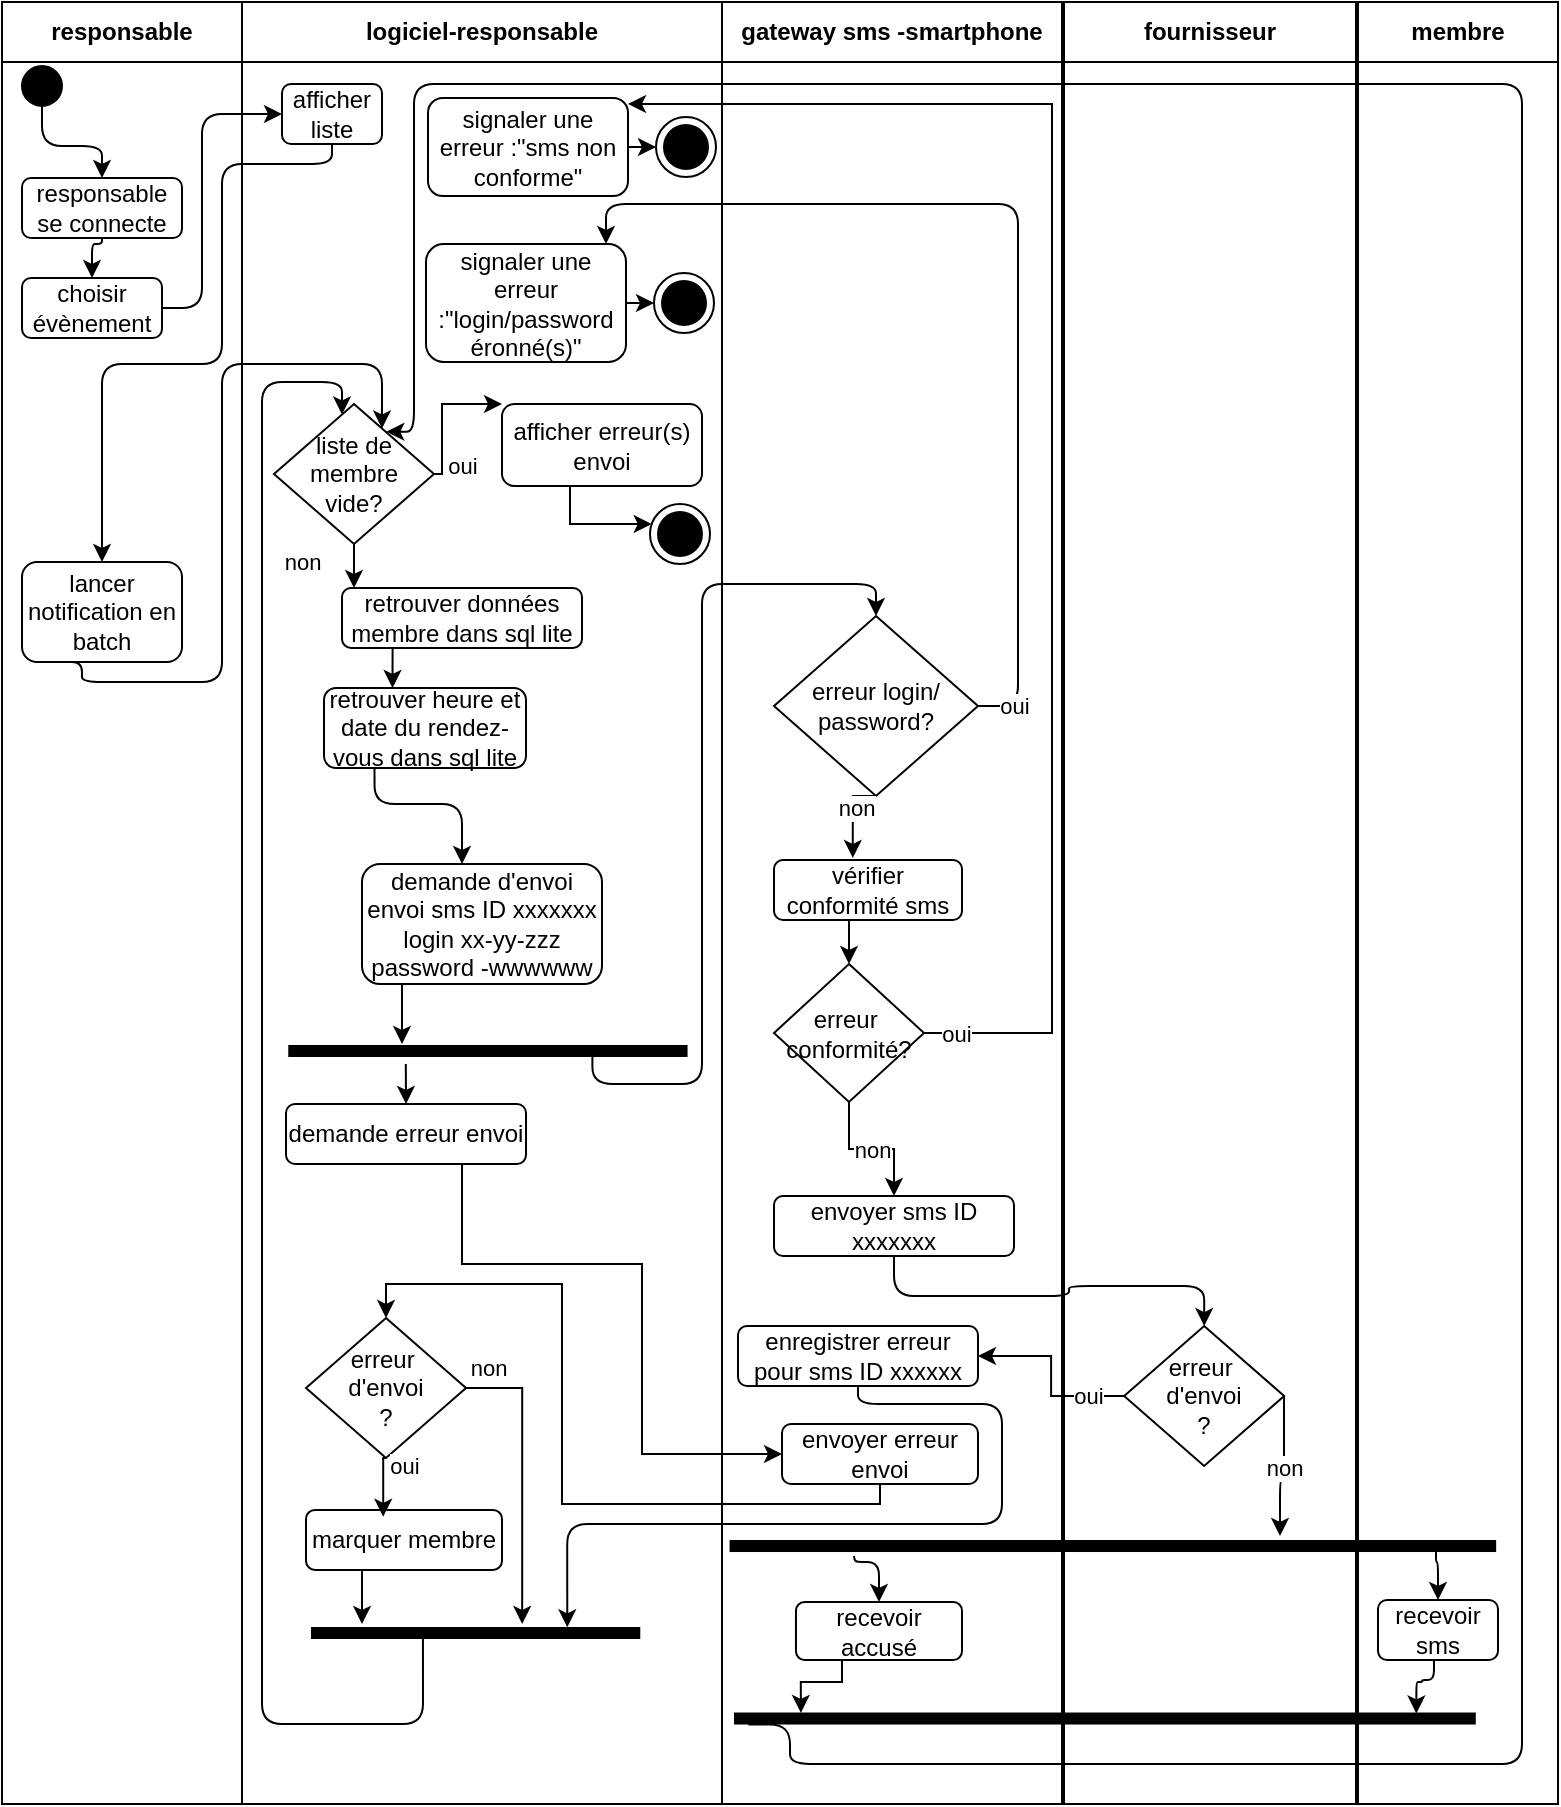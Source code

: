 <mxfile version="28.0.7">
  <diagram id="notif_mgmt" name="Processus Notifications Smartphone">
    <mxGraphModel dx="859" dy="497" grid="1" gridSize="10" guides="1" tooltips="1" connect="1" arrows="1" fold="1" page="1" pageScale="1" pageWidth="827" pageHeight="1169" math="0" shadow="0">
      <root>
        <mxCell id="0" />
        <mxCell id="1" parent="0" />
        <mxCell id="uwba3ZZ28lFhngSsPRKG-215" value="gateway sms -smartphone" style="swimlane;whiteSpace=wrap;html=1;movable=1;resizable=1;rotatable=1;deletable=1;editable=1;locked=0;connectable=1;startSize=30;" parent="1" vertex="1">
          <mxGeometry x="370" y="179" width="170" height="901" as="geometry" />
        </mxCell>
        <mxCell id="uwba3ZZ28lFhngSsPRKG-231" value="envoyer sms ID xxxxxxx" style="rounded=1;whiteSpace=wrap;html=1;" parent="uwba3ZZ28lFhngSsPRKG-215" vertex="1">
          <mxGeometry x="26" y="597" width="120" height="30" as="geometry" />
        </mxCell>
        <mxCell id="uwba3ZZ28lFhngSsPRKG-242" value="enregistrer erreur pour sms ID xxxxxx" style="rounded=1;whiteSpace=wrap;html=1;" parent="uwba3ZZ28lFhngSsPRKG-215" vertex="1">
          <mxGeometry x="8" y="662" width="120" height="30" as="geometry" />
        </mxCell>
        <mxCell id="uwba3ZZ28lFhngSsPRKG-244" value="erreur login/&lt;div&gt;password?&lt;/div&gt;" style="rhombus;whiteSpace=wrap;html=1;" parent="uwba3ZZ28lFhngSsPRKG-215" vertex="1">
          <mxGeometry x="26" y="307" width="102" height="90" as="geometry" />
        </mxCell>
        <mxCell id="uwba3ZZ28lFhngSsPRKG-248" style="edgeStyle=orthogonalEdgeStyle;rounded=0;orthogonalLoop=1;jettySize=auto;html=1;exitX=0.5;exitY=1;exitDx=0;exitDy=0;entryX=0.5;entryY=0;entryDx=0;entryDy=0;" parent="uwba3ZZ28lFhngSsPRKG-215" source="uwba3ZZ28lFhngSsPRKG-246" target="uwba3ZZ28lFhngSsPRKG-245" edge="1">
          <mxGeometry relative="1" as="geometry" />
        </mxCell>
        <mxCell id="uwba3ZZ28lFhngSsPRKG-246" value="vérifier conformité sms" style="rounded=1;whiteSpace=wrap;html=1;" parent="uwba3ZZ28lFhngSsPRKG-215" vertex="1">
          <mxGeometry x="26" y="429" width="94" height="30" as="geometry" />
        </mxCell>
        <mxCell id="uwba3ZZ28lFhngSsPRKG-247" style="edgeStyle=orthogonalEdgeStyle;rounded=0;orthogonalLoop=1;jettySize=auto;html=1;exitX=0.5;exitY=1;exitDx=0;exitDy=0;entryX=0.419;entryY=-0.035;entryDx=0;entryDy=0;entryPerimeter=0;" parent="uwba3ZZ28lFhngSsPRKG-215" source="uwba3ZZ28lFhngSsPRKG-244" target="uwba3ZZ28lFhngSsPRKG-246" edge="1">
          <mxGeometry relative="1" as="geometry" />
        </mxCell>
        <mxCell id="uwba3ZZ28lFhngSsPRKG-277" value="non" style="edgeLabel;html=1;align=center;verticalAlign=middle;resizable=0;points=[];" parent="uwba3ZZ28lFhngSsPRKG-247" vertex="1" connectable="0">
          <mxGeometry x="-0.172" y="1" relative="1" as="geometry">
            <mxPoint as="offset" />
          </mxGeometry>
        </mxCell>
        <mxCell id="uwba3ZZ28lFhngSsPRKG-249" value="non" style="edgeStyle=orthogonalEdgeStyle;rounded=0;orthogonalLoop=1;jettySize=auto;html=1;exitX=0.5;exitY=1;exitDx=0;exitDy=0;entryX=0.5;entryY=0;entryDx=0;entryDy=0;" parent="uwba3ZZ28lFhngSsPRKG-215" source="uwba3ZZ28lFhngSsPRKG-245" target="uwba3ZZ28lFhngSsPRKG-231" edge="1">
          <mxGeometry relative="1" as="geometry" />
        </mxCell>
        <mxCell id="uwba3ZZ28lFhngSsPRKG-245" value="erreur&amp;nbsp;&lt;div&gt;conformité?&lt;br&gt;&lt;/div&gt;" style="rhombus;whiteSpace=wrap;html=1;" parent="uwba3ZZ28lFhngSsPRKG-215" vertex="1">
          <mxGeometry x="26" y="481" width="75" height="69" as="geometry" />
        </mxCell>
        <mxCell id="uwba3ZZ28lFhngSsPRKG-254" value="recevoir accusé" style="rounded=1;whiteSpace=wrap;html=1;" parent="uwba3ZZ28lFhngSsPRKG-215" vertex="1">
          <mxGeometry x="36.98" y="800" width="83.02" height="29" as="geometry" />
        </mxCell>
        <mxCell id="uwba3ZZ28lFhngSsPRKG-255" style="edgeStyle=orthogonalEdgeStyle;rounded=1;orthogonalLoop=1;jettySize=auto;html=1;endArrow=none;endFill=0;startArrow=classic;startFill=1;curved=0;" parent="uwba3ZZ28lFhngSsPRKG-215" source="uwba3ZZ28lFhngSsPRKG-254" edge="1">
          <mxGeometry relative="1" as="geometry">
            <mxPoint x="47" y="810" as="sourcePoint" />
            <mxPoint x="66" y="777" as="targetPoint" />
          </mxGeometry>
        </mxCell>
        <mxCell id="uwba3ZZ28lFhngSsPRKG-264" value="" style="html=1;points=[];perimeter=orthogonalPerimeter;fillColor=strokeColor;rotation=90;" parent="uwba3ZZ28lFhngSsPRKG-215" vertex="1">
          <mxGeometry x="188.95" y="673.32" width="5" height="369.88" as="geometry" />
        </mxCell>
        <mxCell id="uwba3ZZ28lFhngSsPRKG-265" style="edgeStyle=orthogonalEdgeStyle;rounded=0;orthogonalLoop=1;jettySize=auto;html=1;entryX=-0.064;entryY=0.911;entryDx=0;entryDy=0;entryPerimeter=0;" parent="uwba3ZZ28lFhngSsPRKG-215" source="uwba3ZZ28lFhngSsPRKG-254" target="uwba3ZZ28lFhngSsPRKG-264" edge="1">
          <mxGeometry relative="1" as="geometry">
            <Array as="points">
              <mxPoint x="60" y="840" />
              <mxPoint x="39" y="840" />
            </Array>
          </mxGeometry>
        </mxCell>
        <mxCell id="59eo6be6I4-J-0WnNJbF-15" value="envoyer erreur envoi" style="rounded=1;whiteSpace=wrap;html=1;" vertex="1" parent="uwba3ZZ28lFhngSsPRKG-215">
          <mxGeometry x="30" y="711" width="98" height="30" as="geometry" />
        </mxCell>
        <mxCell id="uwba3ZZ28lFhngSsPRKG-214" value="logiciel-responsable" style="swimlane;whiteSpace=wrap;html=1;movable=1;resizable=1;rotatable=1;deletable=1;editable=1;locked=0;connectable=1;startSize=30;" parent="1" vertex="1">
          <mxGeometry x="130" y="179" width="240" height="901" as="geometry" />
        </mxCell>
        <mxCell id="uwba3ZZ28lFhngSsPRKG-230" style="edgeStyle=orthogonalEdgeStyle;rounded=0;orthogonalLoop=1;jettySize=auto;html=1;exitX=0.25;exitY=1;exitDx=0;exitDy=0;entryX=0.25;entryY=0;entryDx=0;entryDy=0;" parent="uwba3ZZ28lFhngSsPRKG-214" source="uwba3ZZ28lFhngSsPRKG-224" edge="1">
          <mxGeometry relative="1" as="geometry">
            <mxPoint x="75.25" y="342.98" as="targetPoint" />
          </mxGeometry>
        </mxCell>
        <mxCell id="uwba3ZZ28lFhngSsPRKG-224" value="retrouver données membre dans sql lite" style="rounded=1;whiteSpace=wrap;html=1;" parent="uwba3ZZ28lFhngSsPRKG-214" vertex="1">
          <mxGeometry x="50" y="292.98" width="120" height="30" as="geometry" />
        </mxCell>
        <mxCell id="uwba3ZZ28lFhngSsPRKG-227" style="edgeStyle=orthogonalEdgeStyle;rounded=0;orthogonalLoop=1;jettySize=auto;html=1;exitX=1;exitY=0.5;exitDx=0;exitDy=0;" parent="uwba3ZZ28lFhngSsPRKG-214" source="uwba3ZZ28lFhngSsPRKG-225" target="59eo6be6I4-J-0WnNJbF-9" edge="1">
          <mxGeometry relative="1" as="geometry">
            <Array as="points">
              <mxPoint x="100" y="236" />
              <mxPoint x="100" y="201" />
            </Array>
          </mxGeometry>
        </mxCell>
        <mxCell id="59eo6be6I4-J-0WnNJbF-11" value="oui" style="edgeLabel;html=1;align=center;verticalAlign=middle;resizable=0;points=[];" vertex="1" connectable="0" parent="uwba3ZZ28lFhngSsPRKG-227">
          <mxGeometry x="-0.518" y="1" relative="1" as="geometry">
            <mxPoint x="11" y="8" as="offset" />
          </mxGeometry>
        </mxCell>
        <mxCell id="uwba3ZZ28lFhngSsPRKG-228" style="edgeStyle=orthogonalEdgeStyle;rounded=0;orthogonalLoop=1;jettySize=auto;html=1;" parent="uwba3ZZ28lFhngSsPRKG-214" source="uwba3ZZ28lFhngSsPRKG-225" target="uwba3ZZ28lFhngSsPRKG-224" edge="1">
          <mxGeometry relative="1" as="geometry">
            <mxPoint x="50" y="285" as="sourcePoint" />
            <Array as="points">
              <mxPoint x="100" y="305" />
              <mxPoint x="100" y="305" />
            </Array>
          </mxGeometry>
        </mxCell>
        <mxCell id="59eo6be6I4-J-0WnNJbF-10" value="non" style="edgeLabel;html=1;align=center;verticalAlign=middle;resizable=0;points=[];" vertex="1" connectable="0" parent="uwba3ZZ28lFhngSsPRKG-228">
          <mxGeometry x="-0.09" y="-4" relative="1" as="geometry">
            <mxPoint x="-22" y="-1" as="offset" />
          </mxGeometry>
        </mxCell>
        <mxCell id="uwba3ZZ28lFhngSsPRKG-225" value="liste de membre&lt;div&gt;vide&lt;span style=&quot;background-color: transparent; color: light-dark(rgb(0, 0, 0), rgb(255, 255, 255));&quot;&gt;?&lt;/span&gt;&lt;/div&gt;" style="rhombus;whiteSpace=wrap;html=1;" parent="uwba3ZZ28lFhngSsPRKG-214" vertex="1">
          <mxGeometry x="16" y="201" width="80" height="70" as="geometry" />
        </mxCell>
        <mxCell id="uwba3ZZ28lFhngSsPRKG-226" value="" style="ellipse;html=1;shape=endState;fillColor=strokeColor;" parent="uwba3ZZ28lFhngSsPRKG-214" vertex="1">
          <mxGeometry x="204" y="251" width="30" height="30" as="geometry" />
        </mxCell>
        <mxCell id="uwba3ZZ28lFhngSsPRKG-229" value="retrouver heure et date du rendez-vous dans sql lite" style="rounded=1;whiteSpace=wrap;html=1;" parent="uwba3ZZ28lFhngSsPRKG-214" vertex="1">
          <mxGeometry x="41" y="342.98" width="101" height="40" as="geometry" />
        </mxCell>
        <mxCell id="59eo6be6I4-J-0WnNJbF-32" style="edgeStyle=orthogonalEdgeStyle;rounded=0;orthogonalLoop=1;jettySize=auto;html=1;exitX=1;exitY=0.5;exitDx=0;exitDy=0;entryX=0;entryY=0.5;entryDx=0;entryDy=0;" edge="1" parent="uwba3ZZ28lFhngSsPRKG-214" source="59eo6be6I4-J-0WnNJbF-1" target="59eo6be6I4-J-0WnNJbF-31">
          <mxGeometry relative="1" as="geometry" />
        </mxCell>
        <mxCell id="59eo6be6I4-J-0WnNJbF-1" value="signaler une erreur :&quot;login/password éronné(s)&quot;" style="rounded=1;whiteSpace=wrap;html=1;" vertex="1" parent="uwba3ZZ28lFhngSsPRKG-214">
          <mxGeometry x="92" y="121" width="100" height="59" as="geometry" />
        </mxCell>
        <mxCell id="59eo6be6I4-J-0WnNJbF-7" value="afficher liste" style="rounded=1;whiteSpace=wrap;html=1;" vertex="1" parent="uwba3ZZ28lFhngSsPRKG-214">
          <mxGeometry x="20" y="41" width="50" height="30" as="geometry" />
        </mxCell>
        <mxCell id="59eo6be6I4-J-0WnNJbF-25" style="edgeStyle=orthogonalEdgeStyle;rounded=0;orthogonalLoop=1;jettySize=auto;html=1;exitX=0.25;exitY=1;exitDx=0;exitDy=0;" edge="1" parent="uwba3ZZ28lFhngSsPRKG-214" source="uwba3ZZ28lFhngSsPRKG-233">
          <mxGeometry relative="1" as="geometry">
            <mxPoint x="80" y="521" as="targetPoint" />
          </mxGeometry>
        </mxCell>
        <mxCell id="uwba3ZZ28lFhngSsPRKG-233" value="demande d&#39;envoi&lt;div&gt;envoi sms ID xxxxxxx&lt;div&gt;login xx-yy-zzz&lt;/div&gt;&lt;div&gt;password -wwwwww&lt;/div&gt;&lt;/div&gt;" style="rounded=1;whiteSpace=wrap;html=1;" parent="uwba3ZZ28lFhngSsPRKG-214" vertex="1">
          <mxGeometry x="60" y="431" width="120" height="60" as="geometry" />
        </mxCell>
        <mxCell id="uwba3ZZ28lFhngSsPRKG-241" style="edgeStyle=orthogonalEdgeStyle;rounded=1;orthogonalLoop=1;jettySize=auto;html=1;exitX=0.25;exitY=1;exitDx=0;exitDy=0;curved=0;" parent="uwba3ZZ28lFhngSsPRKG-214" source="uwba3ZZ28lFhngSsPRKG-229" edge="1" target="uwba3ZZ28lFhngSsPRKG-233">
          <mxGeometry relative="1" as="geometry">
            <mxPoint x="53.84" y="403.0" as="targetPoint" />
            <Array as="points">
              <mxPoint x="66" y="401" />
              <mxPoint x="110" y="401" />
            </Array>
          </mxGeometry>
        </mxCell>
        <mxCell id="59eo6be6I4-J-0WnNJbF-12" style="edgeStyle=orthogonalEdgeStyle;rounded=0;orthogonalLoop=1;jettySize=auto;html=1;exitX=0.5;exitY=1;exitDx=0;exitDy=0;" edge="1" parent="uwba3ZZ28lFhngSsPRKG-214" source="59eo6be6I4-J-0WnNJbF-9" target="uwba3ZZ28lFhngSsPRKG-226">
          <mxGeometry relative="1" as="geometry">
            <Array as="points">
              <mxPoint x="164" y="261" />
            </Array>
          </mxGeometry>
        </mxCell>
        <mxCell id="59eo6be6I4-J-0WnNJbF-9" value="afficher erreur(s) envoi" style="rounded=1;whiteSpace=wrap;html=1;" vertex="1" parent="uwba3ZZ28lFhngSsPRKG-214">
          <mxGeometry x="130" y="201" width="100" height="41" as="geometry" />
        </mxCell>
        <mxCell id="59eo6be6I4-J-0WnNJbF-23" style="edgeStyle=orthogonalEdgeStyle;rounded=0;orthogonalLoop=1;jettySize=auto;html=1;exitX=1;exitY=0.5;exitDx=0;exitDy=0;" edge="1" parent="uwba3ZZ28lFhngSsPRKG-214" source="uwba3ZZ28lFhngSsPRKG-269">
          <mxGeometry relative="1" as="geometry">
            <mxPoint x="140.091" y="811" as="targetPoint" />
            <Array as="points">
              <mxPoint x="140" y="693" />
            </Array>
          </mxGeometry>
        </mxCell>
        <mxCell id="59eo6be6I4-J-0WnNJbF-24" value="non" style="edgeLabel;html=1;align=center;verticalAlign=middle;resizable=0;points=[];" vertex="1" connectable="0" parent="59eo6be6I4-J-0WnNJbF-23">
          <mxGeometry x="-0.761" y="-1" relative="1" as="geometry">
            <mxPoint x="-7" y="-11" as="offset" />
          </mxGeometry>
        </mxCell>
        <mxCell id="uwba3ZZ28lFhngSsPRKG-269" value="erreur&amp;nbsp;&lt;div&gt;d&#39;envoi&lt;/div&gt;&lt;div&gt;?&lt;/div&gt;" style="rhombus;whiteSpace=wrap;html=1;" parent="uwba3ZZ28lFhngSsPRKG-214" vertex="1">
          <mxGeometry x="32" y="658" width="80" height="70" as="geometry" />
        </mxCell>
        <mxCell id="59eo6be6I4-J-0WnNJbF-22" style="edgeStyle=orthogonalEdgeStyle;rounded=0;orthogonalLoop=1;jettySize=auto;html=1;exitX=0.25;exitY=1;exitDx=0;exitDy=0;" edge="1" parent="uwba3ZZ28lFhngSsPRKG-214" source="uwba3ZZ28lFhngSsPRKG-271">
          <mxGeometry relative="1" as="geometry">
            <mxPoint x="60" y="811" as="targetPoint" />
          </mxGeometry>
        </mxCell>
        <mxCell id="uwba3ZZ28lFhngSsPRKG-271" value="marquer membre" style="rounded=1;whiteSpace=wrap;html=1;" parent="uwba3ZZ28lFhngSsPRKG-214" vertex="1">
          <mxGeometry x="32" y="753.95" width="98" height="30" as="geometry" />
        </mxCell>
        <mxCell id="uwba3ZZ28lFhngSsPRKG-275" style="edgeStyle=orthogonalEdgeStyle;rounded=0;orthogonalLoop=1;jettySize=auto;html=1;exitX=0.5;exitY=1;exitDx=0;exitDy=0;entryX=0.394;entryY=0.115;entryDx=0;entryDy=0;entryPerimeter=0;" parent="uwba3ZZ28lFhngSsPRKG-214" source="uwba3ZZ28lFhngSsPRKG-269" target="uwba3ZZ28lFhngSsPRKG-271" edge="1">
          <mxGeometry relative="1" as="geometry" />
        </mxCell>
        <mxCell id="59eo6be6I4-J-0WnNJbF-13" value="oui" style="edgeLabel;html=1;align=center;verticalAlign=middle;resizable=0;points=[];" vertex="1" connectable="0" parent="uwba3ZZ28lFhngSsPRKG-275">
          <mxGeometry x="-0.603" y="1" relative="1" as="geometry">
            <mxPoint x="9" y="-1" as="offset" />
          </mxGeometry>
        </mxCell>
        <mxCell id="59eo6be6I4-J-0WnNJbF-20" style="edgeStyle=orthogonalEdgeStyle;rounded=0;orthogonalLoop=1;jettySize=auto;html=1;exitX=0.5;exitY=0;exitDx=0;exitDy=0;endArrow=none;endFill=0;startArrow=classic;startFill=1;" edge="1" parent="uwba3ZZ28lFhngSsPRKG-214" source="59eo6be6I4-J-0WnNJbF-14">
          <mxGeometry relative="1" as="geometry">
            <mxPoint x="81.909" y="531" as="targetPoint" />
          </mxGeometry>
        </mxCell>
        <mxCell id="59eo6be6I4-J-0WnNJbF-14" value="demande erreur envoi" style="rounded=1;whiteSpace=wrap;html=1;" vertex="1" parent="uwba3ZZ28lFhngSsPRKG-214">
          <mxGeometry x="22" y="551" width="120" height="30" as="geometry" />
        </mxCell>
        <mxCell id="59eo6be6I4-J-0WnNJbF-30" style="edgeStyle=orthogonalEdgeStyle;rounded=0;orthogonalLoop=1;jettySize=auto;html=1;exitX=1;exitY=0.5;exitDx=0;exitDy=0;entryX=0;entryY=0.5;entryDx=0;entryDy=0;" edge="1" parent="uwba3ZZ28lFhngSsPRKG-214" source="59eo6be6I4-J-0WnNJbF-28" target="59eo6be6I4-J-0WnNJbF-29">
          <mxGeometry relative="1" as="geometry" />
        </mxCell>
        <mxCell id="59eo6be6I4-J-0WnNJbF-28" value="signaler une erreur :&quot;sms non conforme&quot;" style="rounded=1;whiteSpace=wrap;html=1;" vertex="1" parent="uwba3ZZ28lFhngSsPRKG-214">
          <mxGeometry x="93" y="48" width="100" height="49" as="geometry" />
        </mxCell>
        <mxCell id="59eo6be6I4-J-0WnNJbF-29" value="" style="ellipse;html=1;shape=endState;fillColor=strokeColor;" vertex="1" parent="uwba3ZZ28lFhngSsPRKG-214">
          <mxGeometry x="207" y="57.5" width="30" height="30" as="geometry" />
        </mxCell>
        <mxCell id="59eo6be6I4-J-0WnNJbF-31" value="" style="ellipse;html=1;shape=endState;fillColor=strokeColor;" vertex="1" parent="uwba3ZZ28lFhngSsPRKG-214">
          <mxGeometry x="206" y="135.5" width="30" height="30" as="geometry" />
        </mxCell>
        <mxCell id="uwba3ZZ28lFhngSsPRKG-217" value="membre" style="swimlane;whiteSpace=wrap;html=1;movable=1;resizable=1;rotatable=1;deletable=1;editable=1;locked=0;connectable=1;startSize=30;" parent="1" vertex="1">
          <mxGeometry x="688" y="179" width="100" height="901" as="geometry" />
        </mxCell>
        <mxCell id="uwba3ZZ28lFhngSsPRKG-232" value="recevoir sms" style="rounded=1;whiteSpace=wrap;html=1;" parent="uwba3ZZ28lFhngSsPRKG-217" vertex="1">
          <mxGeometry x="10" y="799" width="60" height="30" as="geometry" />
        </mxCell>
        <mxCell id="uwba3ZZ28lFhngSsPRKG-240" value="fournisseur" style="swimlane;whiteSpace=wrap;html=1;movable=1;resizable=1;rotatable=1;deletable=1;editable=1;locked=0;connectable=1;startSize=30;" parent="1" vertex="1">
          <mxGeometry x="541" y="179" width="146" height="901" as="geometry" />
        </mxCell>
        <mxCell id="uwba3ZZ28lFhngSsPRKG-235" value="erreur&amp;nbsp;&lt;div&gt;d&#39;envoi&lt;/div&gt;&lt;div&gt;?&lt;/div&gt;" style="rhombus;whiteSpace=wrap;html=1;" parent="uwba3ZZ28lFhngSsPRKG-240" vertex="1">
          <mxGeometry x="30.07" y="662" width="80" height="70" as="geometry" />
        </mxCell>
        <mxCell id="uwba3ZZ28lFhngSsPRKG-252" value="" style="html=1;points=[];perimeter=orthogonalPerimeter;fillColor=strokeColor;rotation=90;" parent="uwba3ZZ28lFhngSsPRKG-240" vertex="1">
          <mxGeometry x="21.93" y="580.87" width="5" height="382.28" as="geometry" />
        </mxCell>
        <mxCell id="uwba3ZZ28lFhngSsPRKG-238" value="non" style="edgeStyle=orthogonalEdgeStyle;rounded=1;orthogonalLoop=1;jettySize=auto;html=1;curved=0;" parent="uwba3ZZ28lFhngSsPRKG-240" source="uwba3ZZ28lFhngSsPRKG-235" edge="1">
          <mxGeometry relative="1" as="geometry">
            <mxPoint x="160" y="667" as="sourcePoint" />
            <mxPoint x="108" y="767" as="targetPoint" />
            <Array as="points">
              <mxPoint x="110" y="697" />
              <mxPoint x="110" y="739" />
              <mxPoint x="108" y="739" />
            </Array>
          </mxGeometry>
        </mxCell>
        <mxCell id="uwba3ZZ28lFhngSsPRKG-236" style="edgeStyle=orthogonalEdgeStyle;rounded=1;orthogonalLoop=1;jettySize=auto;html=1;exitX=0.5;exitY=1;exitDx=0;exitDy=0;curved=0;" parent="1" source="uwba3ZZ28lFhngSsPRKG-231" target="uwba3ZZ28lFhngSsPRKG-235" edge="1">
          <mxGeometry relative="1" as="geometry" />
        </mxCell>
        <mxCell id="uwba3ZZ28lFhngSsPRKG-250" style="edgeStyle=orthogonalEdgeStyle;rounded=0;orthogonalLoop=1;jettySize=auto;html=1;exitX=0;exitY=0.5;exitDx=0;exitDy=0;entryX=1;entryY=0.5;entryDx=0;entryDy=0;" parent="1" source="uwba3ZZ28lFhngSsPRKG-235" target="uwba3ZZ28lFhngSsPRKG-242" edge="1">
          <mxGeometry relative="1" as="geometry" />
        </mxCell>
        <mxCell id="uwba3ZZ28lFhngSsPRKG-251" value="oui" style="edgeLabel;html=1;align=center;verticalAlign=middle;resizable=0;points=[];" parent="uwba3ZZ28lFhngSsPRKG-250" vertex="1" connectable="0">
          <mxGeometry x="-0.617" y="4" relative="1" as="geometry">
            <mxPoint y="-4" as="offset" />
          </mxGeometry>
        </mxCell>
        <mxCell id="uwba3ZZ28lFhngSsPRKG-253" style="edgeStyle=orthogonalEdgeStyle;rounded=1;orthogonalLoop=1;jettySize=auto;html=1;exitX=0.5;exitY=0;exitDx=0;exitDy=0;entryX=0.997;entryY=0.077;entryDx=0;entryDy=0;entryPerimeter=0;endArrow=none;endFill=0;startArrow=classic;startFill=1;curved=0;" parent="1" source="uwba3ZZ28lFhngSsPRKG-232" target="uwba3ZZ28lFhngSsPRKG-252" edge="1">
          <mxGeometry relative="1" as="geometry">
            <Array as="points">
              <mxPoint x="728" y="959" />
              <mxPoint x="727" y="959" />
              <mxPoint x="727" y="953" />
            </Array>
          </mxGeometry>
        </mxCell>
        <mxCell id="uwba3ZZ28lFhngSsPRKG-262" style="edgeStyle=orthogonalEdgeStyle;rounded=1;orthogonalLoop=1;jettySize=auto;html=1;exitX=1.09;exitY=0.982;exitDx=0;exitDy=0;exitPerimeter=0;entryX=0.702;entryY=0.198;entryDx=0;entryDy=0;entryPerimeter=0;curved=0;" parent="1" source="uwba3ZZ28lFhngSsPRKG-264" edge="1" target="uwba3ZZ28lFhngSsPRKG-225">
          <mxGeometry relative="1" as="geometry">
            <mxPoint x="210" y="379" as="targetPoint" />
            <Array as="points">
              <mxPoint x="404" y="1040" />
              <mxPoint x="404" y="1060" />
              <mxPoint x="770" y="1060" />
              <mxPoint x="770" y="220" />
              <mxPoint x="216" y="220" />
              <mxPoint x="216" y="394" />
            </Array>
          </mxGeometry>
        </mxCell>
        <mxCell id="uwba3ZZ28lFhngSsPRKG-266" style="edgeStyle=orthogonalEdgeStyle;rounded=1;orthogonalLoop=1;jettySize=auto;html=1;entryX=-0.002;entryY=0.079;entryDx=0;entryDy=0;entryPerimeter=0;curved=0;" parent="1" source="uwba3ZZ28lFhngSsPRKG-232" edge="1" target="uwba3ZZ28lFhngSsPRKG-264">
          <mxGeometry relative="1" as="geometry">
            <mxPoint x="718" y="1029" as="targetPoint" />
            <Array as="points">
              <mxPoint x="726" y="1018" />
              <mxPoint x="720" y="1018" />
              <mxPoint x="717" y="1019" />
            </Array>
          </mxGeometry>
        </mxCell>
        <mxCell id="uwba3ZZ28lFhngSsPRKG-261" style="edgeStyle=orthogonalEdgeStyle;rounded=1;orthogonalLoop=1;jettySize=auto;html=1;exitX=0.25;exitY=1;exitDx=0;exitDy=0;curved=0;" parent="1" source="uwba3ZZ28lFhngSsPRKG-222" target="uwba3ZZ28lFhngSsPRKG-225" edge="1">
          <mxGeometry relative="1" as="geometry">
            <Array as="points">
              <mxPoint x="50" y="509" />
              <mxPoint x="50" y="519" />
              <mxPoint x="120" y="519" />
              <mxPoint x="120" y="360" />
              <mxPoint x="200" y="360" />
            </Array>
          </mxGeometry>
        </mxCell>
        <mxCell id="uwba3ZZ28lFhngSsPRKG-278" style="edgeStyle=orthogonalEdgeStyle;rounded=1;orthogonalLoop=1;jettySize=auto;html=1;exitX=1;exitY=0.5;exitDx=0;exitDy=0;curved=0;" parent="1" source="uwba3ZZ28lFhngSsPRKG-244" target="59eo6be6I4-J-0WnNJbF-1" edge="1">
          <mxGeometry relative="1" as="geometry">
            <Array as="points">
              <mxPoint x="518" y="531" />
              <mxPoint x="518" y="280" />
              <mxPoint x="312" y="280" />
            </Array>
            <mxPoint x="306" y="298" as="targetPoint" />
          </mxGeometry>
        </mxCell>
        <mxCell id="uwba3ZZ28lFhngSsPRKG-279" value="oui" style="edgeLabel;html=1;align=center;verticalAlign=middle;resizable=0;points=[];" parent="uwba3ZZ28lFhngSsPRKG-278" vertex="1" connectable="0">
          <mxGeometry x="-0.919" y="2" relative="1" as="geometry">
            <mxPoint as="offset" />
          </mxGeometry>
        </mxCell>
        <mxCell id="59eo6be6I4-J-0WnNJbF-3" value="responsable" style="swimlane;whiteSpace=wrap;html=1;movable=1;resizable=1;rotatable=1;deletable=1;editable=1;locked=0;connectable=1;startSize=30;" vertex="1" parent="1">
          <mxGeometry x="10" y="179" width="120" height="901" as="geometry" />
        </mxCell>
        <mxCell id="uwba3ZZ28lFhngSsPRKG-219" value="" style="ellipse;fillColor=strokeColor;html=1;" parent="59eo6be6I4-J-0WnNJbF-3" vertex="1">
          <mxGeometry x="10" y="32" width="20" height="20" as="geometry" />
        </mxCell>
        <mxCell id="uwba3ZZ28lFhngSsPRKG-223" style="edgeStyle=orthogonalEdgeStyle;rounded=1;orthogonalLoop=1;jettySize=auto;html=1;curved=0;" parent="59eo6be6I4-J-0WnNJbF-3" source="uwba3ZZ28lFhngSsPRKG-219" target="uwba3ZZ28lFhngSsPRKG-272" edge="1">
          <mxGeometry relative="1" as="geometry">
            <mxPoint x="40" y="32" as="sourcePoint" />
          </mxGeometry>
        </mxCell>
        <mxCell id="uwba3ZZ28lFhngSsPRKG-272" value="responsable se connecte" style="rounded=1;whiteSpace=wrap;html=1;" parent="59eo6be6I4-J-0WnNJbF-3" vertex="1">
          <mxGeometry x="10" y="88" width="80" height="30" as="geometry" />
        </mxCell>
        <mxCell id="uwba3ZZ28lFhngSsPRKG-222" value="lancer notification en batch" style="rounded=1;whiteSpace=wrap;html=1;" parent="59eo6be6I4-J-0WnNJbF-3" vertex="1">
          <mxGeometry x="10" y="280" width="80" height="50" as="geometry" />
        </mxCell>
        <mxCell id="uwba3ZZ28lFhngSsPRKG-273" style="edgeStyle=orthogonalEdgeStyle;rounded=1;orthogonalLoop=1;jettySize=auto;html=1;curved=0;" parent="59eo6be6I4-J-0WnNJbF-3" source="uwba3ZZ28lFhngSsPRKG-272" target="59eo6be6I4-J-0WnNJbF-5" edge="1">
          <mxGeometry relative="1" as="geometry">
            <mxPoint x="360" y="-148" as="sourcePoint" />
            <Array as="points">
              <mxPoint x="50" y="121" />
              <mxPoint x="45" y="121" />
            </Array>
          </mxGeometry>
        </mxCell>
        <mxCell id="59eo6be6I4-J-0WnNJbF-5" value="choisir évènement" style="rounded=1;whiteSpace=wrap;html=1;" vertex="1" parent="59eo6be6I4-J-0WnNJbF-3">
          <mxGeometry x="10" y="138" width="70" height="30" as="geometry" />
        </mxCell>
        <mxCell id="59eo6be6I4-J-0WnNJbF-6" value="" style="edgeStyle=orthogonalEdgeStyle;rounded=1;orthogonalLoop=1;jettySize=auto;html=1;entryX=0;entryY=0.5;entryDx=0;entryDy=0;curved=0;" edge="1" parent="1" source="59eo6be6I4-J-0WnNJbF-5" target="59eo6be6I4-J-0WnNJbF-7">
          <mxGeometry relative="1" as="geometry">
            <Array as="points">
              <mxPoint x="110" y="332" />
              <mxPoint x="110" y="235" />
            </Array>
          </mxGeometry>
        </mxCell>
        <mxCell id="59eo6be6I4-J-0WnNJbF-8" style="edgeStyle=orthogonalEdgeStyle;rounded=1;orthogonalLoop=1;jettySize=auto;html=1;exitX=0.5;exitY=1;exitDx=0;exitDy=0;curved=0;" edge="1" parent="1" source="59eo6be6I4-J-0WnNJbF-7" target="uwba3ZZ28lFhngSsPRKG-222">
          <mxGeometry relative="1" as="geometry">
            <Array as="points">
              <mxPoint x="175" y="260" />
              <mxPoint x="120" y="260" />
              <mxPoint x="120" y="360" />
              <mxPoint x="60" y="360" />
            </Array>
          </mxGeometry>
        </mxCell>
        <mxCell id="uwba3ZZ28lFhngSsPRKG-234" style="edgeStyle=orthogonalEdgeStyle;rounded=1;orthogonalLoop=1;jettySize=auto;html=1;exitX=0.461;exitY=0.237;exitDx=0;exitDy=0;curved=0;entryX=0.5;entryY=0;entryDx=0;entryDy=0;exitPerimeter=0;" parent="1" source="59eo6be6I4-J-0WnNJbF-18" target="uwba3ZZ28lFhngSsPRKG-244" edge="1">
          <mxGeometry relative="1" as="geometry">
            <Array as="points">
              <mxPoint x="305" y="720" />
              <mxPoint x="360" y="720" />
              <mxPoint x="360" y="470" />
              <mxPoint x="447" y="470" />
            </Array>
          </mxGeometry>
        </mxCell>
        <mxCell id="uwba3ZZ28lFhngSsPRKG-270" style="edgeStyle=orthogonalEdgeStyle;rounded=1;orthogonalLoop=1;jettySize=auto;html=1;entryX=-0.067;entryY=0.22;entryDx=0;entryDy=0;curved=0;entryPerimeter=0;" parent="1" source="uwba3ZZ28lFhngSsPRKG-242" target="59eo6be6I4-J-0WnNJbF-19" edge="1">
          <mxGeometry relative="1" as="geometry">
            <mxPoint x="388" y="918.95" as="sourcePoint" />
            <Array as="points">
              <mxPoint x="438" y="880" />
              <mxPoint x="510" y="880" />
              <mxPoint x="510" y="940" />
              <mxPoint x="293" y="940" />
            </Array>
          </mxGeometry>
        </mxCell>
        <mxCell id="59eo6be6I4-J-0WnNJbF-16" style="edgeStyle=orthogonalEdgeStyle;rounded=0;orthogonalLoop=1;jettySize=auto;html=1;exitX=0.5;exitY=1;exitDx=0;exitDy=0;entryX=0;entryY=0.5;entryDx=0;entryDy=0;" edge="1" parent="1" source="59eo6be6I4-J-0WnNJbF-14" target="59eo6be6I4-J-0WnNJbF-15">
          <mxGeometry relative="1" as="geometry">
            <Array as="points">
              <mxPoint x="240" y="810" />
              <mxPoint x="330" y="810" />
              <mxPoint x="330" y="905" />
            </Array>
          </mxGeometry>
        </mxCell>
        <mxCell id="59eo6be6I4-J-0WnNJbF-17" style="edgeStyle=orthogonalEdgeStyle;rounded=0;orthogonalLoop=1;jettySize=auto;html=1;exitX=0.5;exitY=1;exitDx=0;exitDy=0;entryX=0.5;entryY=0;entryDx=0;entryDy=0;" edge="1" parent="1" source="59eo6be6I4-J-0WnNJbF-15" target="uwba3ZZ28lFhngSsPRKG-269">
          <mxGeometry relative="1" as="geometry">
            <Array as="points">
              <mxPoint x="438" y="930" />
              <mxPoint x="290" y="930" />
              <mxPoint x="290" y="820" />
              <mxPoint x="230" y="820" />
            </Array>
          </mxGeometry>
        </mxCell>
        <mxCell id="59eo6be6I4-J-0WnNJbF-18" value="" style="html=1;points=[];perimeter=orthogonalPerimeter;fillColor=strokeColor;rotation=90;" vertex="1" parent="1">
          <mxGeometry x="250.46" y="604.18" width="5" height="198.64" as="geometry" />
        </mxCell>
        <mxCell id="59eo6be6I4-J-0WnNJbF-19" value="" style="html=1;points=[];perimeter=orthogonalPerimeter;fillColor=strokeColor;rotation=90;" vertex="1" parent="1">
          <mxGeometry x="244.32" y="912.68" width="5" height="163.64" as="geometry" />
        </mxCell>
        <mxCell id="uwba3ZZ28lFhngSsPRKG-276" style="edgeStyle=orthogonalEdgeStyle;rounded=1;orthogonalLoop=1;jettySize=auto;html=1;curved=0;exitX=1.024;exitY=0.661;exitDx=0;exitDy=0;exitPerimeter=0;" parent="1" source="59eo6be6I4-J-0WnNJbF-19" edge="1" target="uwba3ZZ28lFhngSsPRKG-225">
          <mxGeometry relative="1" as="geometry">
            <mxPoint x="169" y="392" as="targetPoint" />
            <Array as="points">
              <mxPoint x="221" y="1040" />
              <mxPoint x="140" y="1040" />
              <mxPoint x="140" y="369" />
              <mxPoint x="180" y="369" />
            </Array>
          </mxGeometry>
        </mxCell>
        <mxCell id="59eo6be6I4-J-0WnNJbF-26" style="edgeStyle=orthogonalEdgeStyle;rounded=0;orthogonalLoop=1;jettySize=auto;html=1;exitX=1;exitY=0.5;exitDx=0;exitDy=0;" edge="1" parent="1" source="uwba3ZZ28lFhngSsPRKG-245" target="59eo6be6I4-J-0WnNJbF-28">
          <mxGeometry relative="1" as="geometry">
            <Array as="points">
              <mxPoint x="535" y="695" />
              <mxPoint x="535" y="230" />
            </Array>
          </mxGeometry>
        </mxCell>
        <mxCell id="59eo6be6I4-J-0WnNJbF-27" value="oui" style="edgeLabel;html=1;align=center;verticalAlign=middle;resizable=0;points=[];" vertex="1" connectable="0" parent="59eo6be6I4-J-0WnNJbF-26">
          <mxGeometry x="-0.958" relative="1" as="geometry">
            <mxPoint as="offset" />
          </mxGeometry>
        </mxCell>
      </root>
    </mxGraphModel>
  </diagram>
</mxfile>
